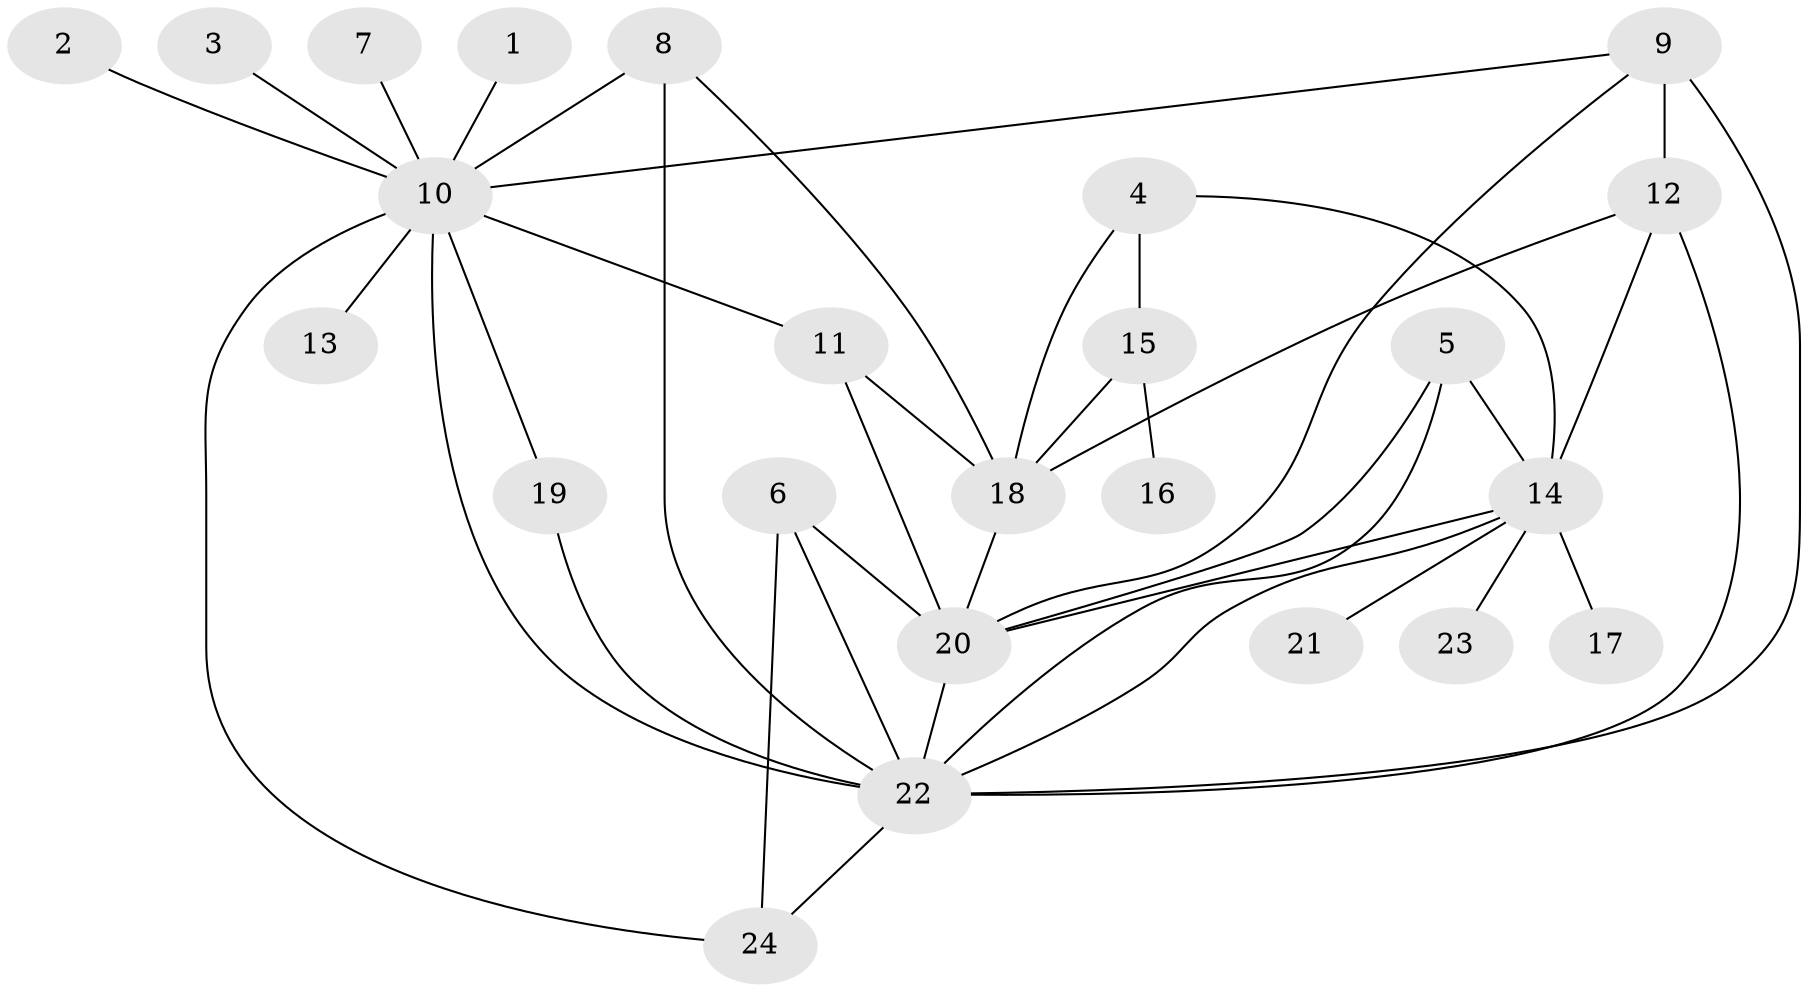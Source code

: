 // original degree distribution, {4: 0.06666666666666667, 14: 0.016666666666666666, 18: 0.016666666666666666, 1: 0.48333333333333334, 11: 0.016666666666666666, 6: 0.03333333333333333, 8: 0.03333333333333333, 9: 0.016666666666666666, 2: 0.2, 5: 0.05, 3: 0.06666666666666667}
// Generated by graph-tools (version 1.1) at 2025/36/03/04/25 23:36:40]
// undirected, 24 vertices, 41 edges
graph export_dot {
  node [color=gray90,style=filled];
  1;
  2;
  3;
  4;
  5;
  6;
  7;
  8;
  9;
  10;
  11;
  12;
  13;
  14;
  15;
  16;
  17;
  18;
  19;
  20;
  21;
  22;
  23;
  24;
  1 -- 10 [weight=1.0];
  2 -- 10 [weight=1.0];
  3 -- 10 [weight=1.0];
  4 -- 14 [weight=1.0];
  4 -- 15 [weight=1.0];
  4 -- 18 [weight=1.0];
  5 -- 14 [weight=1.0];
  5 -- 20 [weight=1.0];
  5 -- 22 [weight=1.0];
  6 -- 20 [weight=2.0];
  6 -- 22 [weight=1.0];
  6 -- 24 [weight=1.0];
  7 -- 10 [weight=1.0];
  8 -- 10 [weight=2.0];
  8 -- 18 [weight=1.0];
  8 -- 22 [weight=2.0];
  9 -- 10 [weight=1.0];
  9 -- 12 [weight=3.0];
  9 -- 20 [weight=1.0];
  9 -- 22 [weight=3.0];
  10 -- 11 [weight=1.0];
  10 -- 13 [weight=1.0];
  10 -- 19 [weight=1.0];
  10 -- 22 [weight=2.0];
  10 -- 24 [weight=1.0];
  11 -- 18 [weight=1.0];
  11 -- 20 [weight=2.0];
  12 -- 14 [weight=1.0];
  12 -- 18 [weight=1.0];
  12 -- 22 [weight=1.0];
  14 -- 17 [weight=1.0];
  14 -- 20 [weight=1.0];
  14 -- 21 [weight=1.0];
  14 -- 22 [weight=1.0];
  14 -- 23 [weight=1.0];
  15 -- 16 [weight=1.0];
  15 -- 18 [weight=1.0];
  18 -- 20 [weight=1.0];
  19 -- 22 [weight=1.0];
  20 -- 22 [weight=1.0];
  22 -- 24 [weight=1.0];
}

